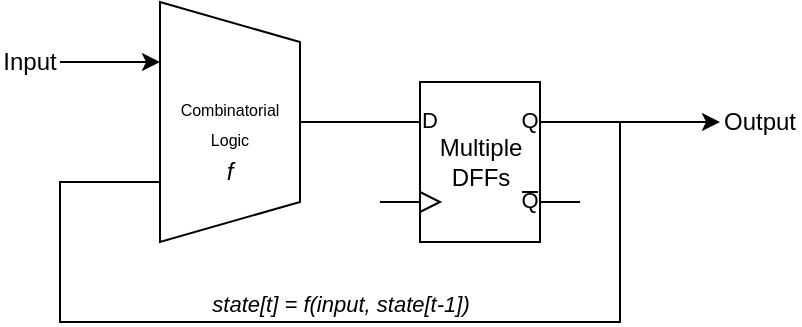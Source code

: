 <mxfile version="24.2.5" type="device">
  <diagram name="第 1 页" id="7BXG10ZhwCvQm0WyhTSX">
    <mxGraphModel dx="655" dy="399" grid="1" gridSize="10" guides="1" tooltips="1" connect="1" arrows="1" fold="1" page="0" pageScale="1" pageWidth="827" pageHeight="1169" math="0" shadow="0">
      <root>
        <mxCell id="0" />
        <mxCell id="1" parent="0" />
        <mxCell id="Fz1l4qbVnCskrNy5iDVP-18" value="&lt;font style=&quot;font-size: 8px;&quot;&gt;Combinatorial&lt;br&gt;Logic&lt;/font&gt;" style="shape=trapezoid;perimeter=trapezoidPerimeter;whiteSpace=wrap;html=1;fixedSize=1;direction=south;" vertex="1" parent="1">
          <mxGeometry x="280" y="440" width="70" height="120" as="geometry" />
        </mxCell>
        <mxCell id="Fz1l4qbVnCskrNy5iDVP-5" value="" style="edgeStyle=orthogonalEdgeStyle;rounded=0;orthogonalLoop=1;jettySize=auto;html=1;startArrow=classic;startFill=1;endArrow=none;endFill=0;labelPosition=center;verticalLabelPosition=top;align=center;verticalAlign=bottom;" edge="1" parent="1">
          <mxGeometry x="0.5" relative="1" as="geometry">
            <mxPoint x="230" y="470" as="targetPoint" />
            <mxPoint x="280" y="470" as="sourcePoint" />
            <Array as="points" />
            <mxPoint as="offset" />
          </mxGeometry>
        </mxCell>
        <mxCell id="Fz1l4qbVnCskrNy5iDVP-8" style="edgeStyle=orthogonalEdgeStyle;rounded=0;orthogonalLoop=1;jettySize=auto;html=1;startArrow=none;startFill=0;endArrow=none;endFill=0;" edge="1" parent="1">
          <mxGeometry relative="1" as="geometry">
            <mxPoint x="350" y="500" as="targetPoint" />
            <mxPoint x="390" y="500" as="sourcePoint" />
            <Array as="points">
              <mxPoint x="370" y="500" />
              <mxPoint x="370" y="500" />
            </Array>
          </mxGeometry>
        </mxCell>
        <mxCell id="Fz1l4qbVnCskrNy5iDVP-10" value="&lt;i&gt;f&lt;/i&gt;" style="text;strokeColor=none;align=center;fillColor=none;html=1;verticalAlign=middle;whiteSpace=wrap;rounded=0;" vertex="1" parent="1">
          <mxGeometry x="310" y="520" width="10" height="10" as="geometry" />
        </mxCell>
        <mxCell id="Fz1l4qbVnCskrNy5iDVP-14" value="&lt;i&gt;state[t] = f(input, state[t-1])&lt;/i&gt;" style="edgeStyle=orthogonalEdgeStyle;rounded=0;orthogonalLoop=1;jettySize=auto;html=1;exitX=1;exitY=0.25;exitDx=0;exitDy=0;exitPerimeter=0;endArrow=none;endFill=0;labelPosition=center;verticalLabelPosition=top;align=center;verticalAlign=bottom;entryX=0.75;entryY=1;entryDx=0;entryDy=0;" edge="1" parent="1" source="Fz1l4qbVnCskrNy5iDVP-12" target="Fz1l4qbVnCskrNy5iDVP-18">
          <mxGeometry relative="1" as="geometry">
            <mxPoint x="230" y="540" as="targetPoint" />
            <Array as="points">
              <mxPoint x="510" y="500" />
              <mxPoint x="510" y="600" />
              <mxPoint x="230" y="600" />
              <mxPoint x="230" y="530" />
            </Array>
          </mxGeometry>
        </mxCell>
        <mxCell id="Fz1l4qbVnCskrNy5iDVP-15" style="edgeStyle=orthogonalEdgeStyle;rounded=0;orthogonalLoop=1;jettySize=auto;html=1;exitX=1;exitY=0.25;exitDx=0;exitDy=0;exitPerimeter=0;" edge="1" parent="1" source="Fz1l4qbVnCskrNy5iDVP-12">
          <mxGeometry relative="1" as="geometry">
            <mxPoint x="560" y="500" as="targetPoint" />
          </mxGeometry>
        </mxCell>
        <mxCell id="Fz1l4qbVnCskrNy5iDVP-12" value="Multiple&lt;br&gt;DFFs" style="verticalLabelPosition=middle;shadow=0;dashed=0;align=center;html=1;verticalAlign=middle;shape=mxgraph.electrical.logic_gates.d_type_flip-flop;labelPosition=center;" vertex="1" parent="1">
          <mxGeometry x="390" y="480" width="100" height="80" as="geometry" />
        </mxCell>
        <mxCell id="Fz1l4qbVnCskrNy5iDVP-16" value="Output" style="text;strokeColor=none;align=center;fillColor=none;html=1;verticalAlign=middle;whiteSpace=wrap;rounded=0;" vertex="1" parent="1">
          <mxGeometry x="560" y="490" width="40" height="20" as="geometry" />
        </mxCell>
        <mxCell id="Fz1l4qbVnCskrNy5iDVP-17" value="Input" style="text;strokeColor=none;align=center;fillColor=none;html=1;verticalAlign=middle;whiteSpace=wrap;rounded=0;" vertex="1" parent="1">
          <mxGeometry x="200" y="460" width="30" height="20" as="geometry" />
        </mxCell>
      </root>
    </mxGraphModel>
  </diagram>
</mxfile>
